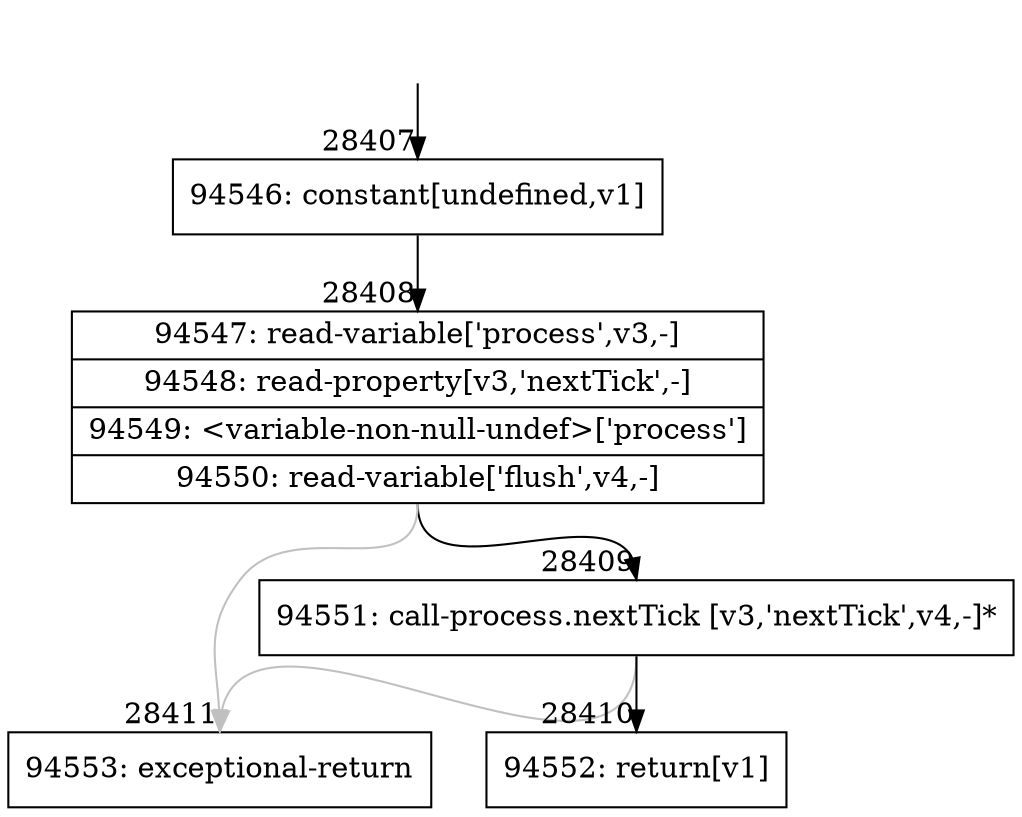 digraph {
rankdir="TD"
BB_entry2494[shape=none,label=""];
BB_entry2494 -> BB28407 [tailport=s, headport=n, headlabel="    28407"]
BB28407 [shape=record label="{94546: constant[undefined,v1]}" ] 
BB28407 -> BB28408 [tailport=s, headport=n, headlabel="      28408"]
BB28408 [shape=record label="{94547: read-variable['process',v3,-]|94548: read-property[v3,'nextTick',-]|94549: \<variable-non-null-undef\>['process']|94550: read-variable['flush',v4,-]}" ] 
BB28408 -> BB28409 [tailport=s, headport=n, headlabel="      28409"]
BB28408 -> BB28411 [tailport=s, headport=n, color=gray, headlabel="      28411"]
BB28409 [shape=record label="{94551: call-process.nextTick [v3,'nextTick',v4,-]*}" ] 
BB28409 -> BB28410 [tailport=s, headport=n, headlabel="      28410"]
BB28409 -> BB28411 [tailport=s, headport=n, color=gray]
BB28410 [shape=record label="{94552: return[v1]}" ] 
BB28411 [shape=record label="{94553: exceptional-return}" ] 
//#$~ 50736
}
